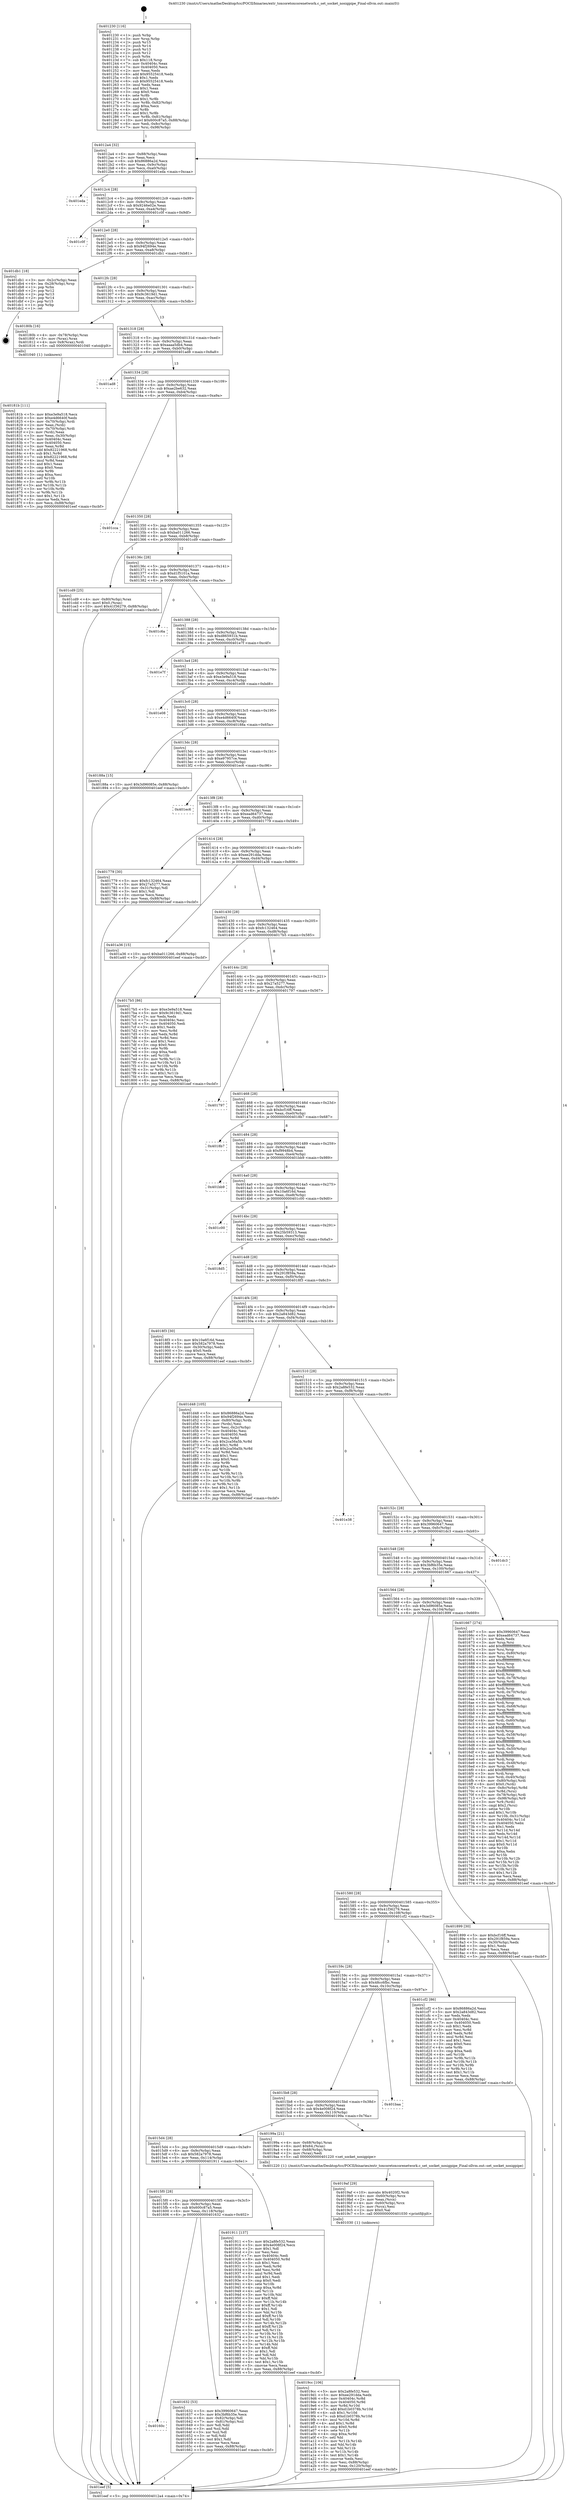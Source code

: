 digraph "0x401230" {
  label = "0x401230 (/mnt/c/Users/mathe/Desktop/tcc/POCII/binaries/extr_toxcoretoxcorenetwork.c_set_socket_nosigpipe_Final-ollvm.out::main(0))"
  labelloc = "t"
  node[shape=record]

  Entry [label="",width=0.3,height=0.3,shape=circle,fillcolor=black,style=filled]
  "0x4012a4" [label="{
     0x4012a4 [32]\l
     | [instrs]\l
     &nbsp;&nbsp;0x4012a4 \<+6\>: mov -0x88(%rbp),%eax\l
     &nbsp;&nbsp;0x4012aa \<+2\>: mov %eax,%ecx\l
     &nbsp;&nbsp;0x4012ac \<+6\>: sub $0x86886a2d,%ecx\l
     &nbsp;&nbsp;0x4012b2 \<+6\>: mov %eax,-0x9c(%rbp)\l
     &nbsp;&nbsp;0x4012b8 \<+6\>: mov %ecx,-0xa0(%rbp)\l
     &nbsp;&nbsp;0x4012be \<+6\>: je 0000000000401eda \<main+0xcaa\>\l
  }"]
  "0x401eda" [label="{
     0x401eda\l
  }", style=dashed]
  "0x4012c4" [label="{
     0x4012c4 [28]\l
     | [instrs]\l
     &nbsp;&nbsp;0x4012c4 \<+5\>: jmp 00000000004012c9 \<main+0x99\>\l
     &nbsp;&nbsp;0x4012c9 \<+6\>: mov -0x9c(%rbp),%eax\l
     &nbsp;&nbsp;0x4012cf \<+5\>: sub $0x9246e02e,%eax\l
     &nbsp;&nbsp;0x4012d4 \<+6\>: mov %eax,-0xa4(%rbp)\l
     &nbsp;&nbsp;0x4012da \<+6\>: je 0000000000401c0f \<main+0x9df\>\l
  }"]
  Exit [label="",width=0.3,height=0.3,shape=circle,fillcolor=black,style=filled,peripheries=2]
  "0x401c0f" [label="{
     0x401c0f\l
  }", style=dashed]
  "0x4012e0" [label="{
     0x4012e0 [28]\l
     | [instrs]\l
     &nbsp;&nbsp;0x4012e0 \<+5\>: jmp 00000000004012e5 \<main+0xb5\>\l
     &nbsp;&nbsp;0x4012e5 \<+6\>: mov -0x9c(%rbp),%eax\l
     &nbsp;&nbsp;0x4012eb \<+5\>: sub $0x94f2694e,%eax\l
     &nbsp;&nbsp;0x4012f0 \<+6\>: mov %eax,-0xa8(%rbp)\l
     &nbsp;&nbsp;0x4012f6 \<+6\>: je 0000000000401db1 \<main+0xb81\>\l
  }"]
  "0x4019cc" [label="{
     0x4019cc [106]\l
     | [instrs]\l
     &nbsp;&nbsp;0x4019cc \<+5\>: mov $0x2a8fe532,%esi\l
     &nbsp;&nbsp;0x4019d1 \<+5\>: mov $0xee291dda,%edx\l
     &nbsp;&nbsp;0x4019d6 \<+8\>: mov 0x40404c,%r8d\l
     &nbsp;&nbsp;0x4019de \<+8\>: mov 0x404050,%r9d\l
     &nbsp;&nbsp;0x4019e6 \<+3\>: mov %r8d,%r10d\l
     &nbsp;&nbsp;0x4019e9 \<+7\>: add $0xd1b0378b,%r10d\l
     &nbsp;&nbsp;0x4019f0 \<+4\>: sub $0x1,%r10d\l
     &nbsp;&nbsp;0x4019f4 \<+7\>: sub $0xd1b0378b,%r10d\l
     &nbsp;&nbsp;0x4019fb \<+4\>: imul %r10d,%r8d\l
     &nbsp;&nbsp;0x4019ff \<+4\>: and $0x1,%r8d\l
     &nbsp;&nbsp;0x401a03 \<+4\>: cmp $0x0,%r8d\l
     &nbsp;&nbsp;0x401a07 \<+4\>: sete %r11b\l
     &nbsp;&nbsp;0x401a0b \<+4\>: cmp $0xa,%r9d\l
     &nbsp;&nbsp;0x401a0f \<+3\>: setl %bl\l
     &nbsp;&nbsp;0x401a12 \<+3\>: mov %r11b,%r14b\l
     &nbsp;&nbsp;0x401a15 \<+3\>: and %bl,%r14b\l
     &nbsp;&nbsp;0x401a18 \<+3\>: xor %bl,%r11b\l
     &nbsp;&nbsp;0x401a1b \<+3\>: or %r11b,%r14b\l
     &nbsp;&nbsp;0x401a1e \<+4\>: test $0x1,%r14b\l
     &nbsp;&nbsp;0x401a22 \<+3\>: cmovne %edx,%esi\l
     &nbsp;&nbsp;0x401a25 \<+6\>: mov %esi,-0x88(%rbp)\l
     &nbsp;&nbsp;0x401a2b \<+6\>: mov %eax,-0x120(%rbp)\l
     &nbsp;&nbsp;0x401a31 \<+5\>: jmp 0000000000401eef \<main+0xcbf\>\l
  }"]
  "0x401db1" [label="{
     0x401db1 [18]\l
     | [instrs]\l
     &nbsp;&nbsp;0x401db1 \<+3\>: mov -0x2c(%rbp),%eax\l
     &nbsp;&nbsp;0x401db4 \<+4\>: lea -0x28(%rbp),%rsp\l
     &nbsp;&nbsp;0x401db8 \<+1\>: pop %rbx\l
     &nbsp;&nbsp;0x401db9 \<+2\>: pop %r12\l
     &nbsp;&nbsp;0x401dbb \<+2\>: pop %r13\l
     &nbsp;&nbsp;0x401dbd \<+2\>: pop %r14\l
     &nbsp;&nbsp;0x401dbf \<+2\>: pop %r15\l
     &nbsp;&nbsp;0x401dc1 \<+1\>: pop %rbp\l
     &nbsp;&nbsp;0x401dc2 \<+1\>: ret\l
  }"]
  "0x4012fc" [label="{
     0x4012fc [28]\l
     | [instrs]\l
     &nbsp;&nbsp;0x4012fc \<+5\>: jmp 0000000000401301 \<main+0xd1\>\l
     &nbsp;&nbsp;0x401301 \<+6\>: mov -0x9c(%rbp),%eax\l
     &nbsp;&nbsp;0x401307 \<+5\>: sub $0x9c3619d1,%eax\l
     &nbsp;&nbsp;0x40130c \<+6\>: mov %eax,-0xac(%rbp)\l
     &nbsp;&nbsp;0x401312 \<+6\>: je 000000000040180b \<main+0x5db\>\l
  }"]
  "0x4019af" [label="{
     0x4019af [29]\l
     | [instrs]\l
     &nbsp;&nbsp;0x4019af \<+10\>: movabs $0x4020f2,%rdi\l
     &nbsp;&nbsp;0x4019b9 \<+4\>: mov -0x60(%rbp),%rcx\l
     &nbsp;&nbsp;0x4019bd \<+2\>: mov %eax,(%rcx)\l
     &nbsp;&nbsp;0x4019bf \<+4\>: mov -0x60(%rbp),%rcx\l
     &nbsp;&nbsp;0x4019c3 \<+2\>: mov (%rcx),%esi\l
     &nbsp;&nbsp;0x4019c5 \<+2\>: mov $0x0,%al\l
     &nbsp;&nbsp;0x4019c7 \<+5\>: call 0000000000401030 \<printf@plt\>\l
     | [calls]\l
     &nbsp;&nbsp;0x401030 \{1\} (unknown)\l
  }"]
  "0x40180b" [label="{
     0x40180b [16]\l
     | [instrs]\l
     &nbsp;&nbsp;0x40180b \<+4\>: mov -0x78(%rbp),%rax\l
     &nbsp;&nbsp;0x40180f \<+3\>: mov (%rax),%rax\l
     &nbsp;&nbsp;0x401812 \<+4\>: mov 0x8(%rax),%rdi\l
     &nbsp;&nbsp;0x401816 \<+5\>: call 0000000000401040 \<atoi@plt\>\l
     | [calls]\l
     &nbsp;&nbsp;0x401040 \{1\} (unknown)\l
  }"]
  "0x401318" [label="{
     0x401318 [28]\l
     | [instrs]\l
     &nbsp;&nbsp;0x401318 \<+5\>: jmp 000000000040131d \<main+0xed\>\l
     &nbsp;&nbsp;0x40131d \<+6\>: mov -0x9c(%rbp),%eax\l
     &nbsp;&nbsp;0x401323 \<+5\>: sub $0xaaaa5db4,%eax\l
     &nbsp;&nbsp;0x401328 \<+6\>: mov %eax,-0xb0(%rbp)\l
     &nbsp;&nbsp;0x40132e \<+6\>: je 0000000000401ad8 \<main+0x8a8\>\l
  }"]
  "0x40181b" [label="{
     0x40181b [111]\l
     | [instrs]\l
     &nbsp;&nbsp;0x40181b \<+5\>: mov $0xe3e9a518,%ecx\l
     &nbsp;&nbsp;0x401820 \<+5\>: mov $0xe4d6640f,%edx\l
     &nbsp;&nbsp;0x401825 \<+4\>: mov -0x70(%rbp),%rdi\l
     &nbsp;&nbsp;0x401829 \<+2\>: mov %eax,(%rdi)\l
     &nbsp;&nbsp;0x40182b \<+4\>: mov -0x70(%rbp),%rdi\l
     &nbsp;&nbsp;0x40182f \<+2\>: mov (%rdi),%eax\l
     &nbsp;&nbsp;0x401831 \<+3\>: mov %eax,-0x30(%rbp)\l
     &nbsp;&nbsp;0x401834 \<+7\>: mov 0x40404c,%eax\l
     &nbsp;&nbsp;0x40183b \<+7\>: mov 0x404050,%esi\l
     &nbsp;&nbsp;0x401842 \<+3\>: mov %eax,%r8d\l
     &nbsp;&nbsp;0x401845 \<+7\>: add $0x82221968,%r8d\l
     &nbsp;&nbsp;0x40184c \<+4\>: sub $0x1,%r8d\l
     &nbsp;&nbsp;0x401850 \<+7\>: sub $0x82221968,%r8d\l
     &nbsp;&nbsp;0x401857 \<+4\>: imul %r8d,%eax\l
     &nbsp;&nbsp;0x40185b \<+3\>: and $0x1,%eax\l
     &nbsp;&nbsp;0x40185e \<+3\>: cmp $0x0,%eax\l
     &nbsp;&nbsp;0x401861 \<+4\>: sete %r9b\l
     &nbsp;&nbsp;0x401865 \<+3\>: cmp $0xa,%esi\l
     &nbsp;&nbsp;0x401868 \<+4\>: setl %r10b\l
     &nbsp;&nbsp;0x40186c \<+3\>: mov %r9b,%r11b\l
     &nbsp;&nbsp;0x40186f \<+3\>: and %r10b,%r11b\l
     &nbsp;&nbsp;0x401872 \<+3\>: xor %r10b,%r9b\l
     &nbsp;&nbsp;0x401875 \<+3\>: or %r9b,%r11b\l
     &nbsp;&nbsp;0x401878 \<+4\>: test $0x1,%r11b\l
     &nbsp;&nbsp;0x40187c \<+3\>: cmovne %edx,%ecx\l
     &nbsp;&nbsp;0x40187f \<+6\>: mov %ecx,-0x88(%rbp)\l
     &nbsp;&nbsp;0x401885 \<+5\>: jmp 0000000000401eef \<main+0xcbf\>\l
  }"]
  "0x401ad8" [label="{
     0x401ad8\l
  }", style=dashed]
  "0x401334" [label="{
     0x401334 [28]\l
     | [instrs]\l
     &nbsp;&nbsp;0x401334 \<+5\>: jmp 0000000000401339 \<main+0x109\>\l
     &nbsp;&nbsp;0x401339 \<+6\>: mov -0x9c(%rbp),%eax\l
     &nbsp;&nbsp;0x40133f \<+5\>: sub $0xae2be632,%eax\l
     &nbsp;&nbsp;0x401344 \<+6\>: mov %eax,-0xb4(%rbp)\l
     &nbsp;&nbsp;0x40134a \<+6\>: je 0000000000401cca \<main+0xa9a\>\l
  }"]
  "0x401230" [label="{
     0x401230 [116]\l
     | [instrs]\l
     &nbsp;&nbsp;0x401230 \<+1\>: push %rbp\l
     &nbsp;&nbsp;0x401231 \<+3\>: mov %rsp,%rbp\l
     &nbsp;&nbsp;0x401234 \<+2\>: push %r15\l
     &nbsp;&nbsp;0x401236 \<+2\>: push %r14\l
     &nbsp;&nbsp;0x401238 \<+2\>: push %r13\l
     &nbsp;&nbsp;0x40123a \<+2\>: push %r12\l
     &nbsp;&nbsp;0x40123c \<+1\>: push %rbx\l
     &nbsp;&nbsp;0x40123d \<+7\>: sub $0x118,%rsp\l
     &nbsp;&nbsp;0x401244 \<+7\>: mov 0x40404c,%eax\l
     &nbsp;&nbsp;0x40124b \<+7\>: mov 0x404050,%ecx\l
     &nbsp;&nbsp;0x401252 \<+2\>: mov %eax,%edx\l
     &nbsp;&nbsp;0x401254 \<+6\>: add $0x95525418,%edx\l
     &nbsp;&nbsp;0x40125a \<+3\>: sub $0x1,%edx\l
     &nbsp;&nbsp;0x40125d \<+6\>: sub $0x95525418,%edx\l
     &nbsp;&nbsp;0x401263 \<+3\>: imul %edx,%eax\l
     &nbsp;&nbsp;0x401266 \<+3\>: and $0x1,%eax\l
     &nbsp;&nbsp;0x401269 \<+3\>: cmp $0x0,%eax\l
     &nbsp;&nbsp;0x40126c \<+4\>: sete %r8b\l
     &nbsp;&nbsp;0x401270 \<+4\>: and $0x1,%r8b\l
     &nbsp;&nbsp;0x401274 \<+7\>: mov %r8b,-0x82(%rbp)\l
     &nbsp;&nbsp;0x40127b \<+3\>: cmp $0xa,%ecx\l
     &nbsp;&nbsp;0x40127e \<+4\>: setl %r8b\l
     &nbsp;&nbsp;0x401282 \<+4\>: and $0x1,%r8b\l
     &nbsp;&nbsp;0x401286 \<+7\>: mov %r8b,-0x81(%rbp)\l
     &nbsp;&nbsp;0x40128d \<+10\>: movl $0x600c87a5,-0x88(%rbp)\l
     &nbsp;&nbsp;0x401297 \<+6\>: mov %edi,-0x8c(%rbp)\l
     &nbsp;&nbsp;0x40129d \<+7\>: mov %rsi,-0x98(%rbp)\l
  }"]
  "0x401cca" [label="{
     0x401cca\l
  }", style=dashed]
  "0x401350" [label="{
     0x401350 [28]\l
     | [instrs]\l
     &nbsp;&nbsp;0x401350 \<+5\>: jmp 0000000000401355 \<main+0x125\>\l
     &nbsp;&nbsp;0x401355 \<+6\>: mov -0x9c(%rbp),%eax\l
     &nbsp;&nbsp;0x40135b \<+5\>: sub $0xba011266,%eax\l
     &nbsp;&nbsp;0x401360 \<+6\>: mov %eax,-0xb8(%rbp)\l
     &nbsp;&nbsp;0x401366 \<+6\>: je 0000000000401cd9 \<main+0xaa9\>\l
  }"]
  "0x401eef" [label="{
     0x401eef [5]\l
     | [instrs]\l
     &nbsp;&nbsp;0x401eef \<+5\>: jmp 00000000004012a4 \<main+0x74\>\l
  }"]
  "0x401cd9" [label="{
     0x401cd9 [25]\l
     | [instrs]\l
     &nbsp;&nbsp;0x401cd9 \<+4\>: mov -0x80(%rbp),%rax\l
     &nbsp;&nbsp;0x401cdd \<+6\>: movl $0x0,(%rax)\l
     &nbsp;&nbsp;0x401ce3 \<+10\>: movl $0x41f36279,-0x88(%rbp)\l
     &nbsp;&nbsp;0x401ced \<+5\>: jmp 0000000000401eef \<main+0xcbf\>\l
  }"]
  "0x40136c" [label="{
     0x40136c [28]\l
     | [instrs]\l
     &nbsp;&nbsp;0x40136c \<+5\>: jmp 0000000000401371 \<main+0x141\>\l
     &nbsp;&nbsp;0x401371 \<+6\>: mov -0x9c(%rbp),%eax\l
     &nbsp;&nbsp;0x401377 \<+5\>: sub $0xd1f5101a,%eax\l
     &nbsp;&nbsp;0x40137c \<+6\>: mov %eax,-0xbc(%rbp)\l
     &nbsp;&nbsp;0x401382 \<+6\>: je 0000000000401c6a \<main+0xa3a\>\l
  }"]
  "0x40160c" [label="{
     0x40160c\l
  }", style=dashed]
  "0x401c6a" [label="{
     0x401c6a\l
  }", style=dashed]
  "0x401388" [label="{
     0x401388 [28]\l
     | [instrs]\l
     &nbsp;&nbsp;0x401388 \<+5\>: jmp 000000000040138d \<main+0x15d\>\l
     &nbsp;&nbsp;0x40138d \<+6\>: mov -0x9c(%rbp),%eax\l
     &nbsp;&nbsp;0x401393 \<+5\>: sub $0xd865931b,%eax\l
     &nbsp;&nbsp;0x401398 \<+6\>: mov %eax,-0xc0(%rbp)\l
     &nbsp;&nbsp;0x40139e \<+6\>: je 0000000000401e7f \<main+0xc4f\>\l
  }"]
  "0x401632" [label="{
     0x401632 [53]\l
     | [instrs]\l
     &nbsp;&nbsp;0x401632 \<+5\>: mov $0x39960647,%eax\l
     &nbsp;&nbsp;0x401637 \<+5\>: mov $0x3bf6b35e,%ecx\l
     &nbsp;&nbsp;0x40163c \<+6\>: mov -0x82(%rbp),%dl\l
     &nbsp;&nbsp;0x401642 \<+7\>: mov -0x81(%rbp),%sil\l
     &nbsp;&nbsp;0x401649 \<+3\>: mov %dl,%dil\l
     &nbsp;&nbsp;0x40164c \<+3\>: and %sil,%dil\l
     &nbsp;&nbsp;0x40164f \<+3\>: xor %sil,%dl\l
     &nbsp;&nbsp;0x401652 \<+3\>: or %dl,%dil\l
     &nbsp;&nbsp;0x401655 \<+4\>: test $0x1,%dil\l
     &nbsp;&nbsp;0x401659 \<+3\>: cmovne %ecx,%eax\l
     &nbsp;&nbsp;0x40165c \<+6\>: mov %eax,-0x88(%rbp)\l
     &nbsp;&nbsp;0x401662 \<+5\>: jmp 0000000000401eef \<main+0xcbf\>\l
  }"]
  "0x401e7f" [label="{
     0x401e7f\l
  }", style=dashed]
  "0x4013a4" [label="{
     0x4013a4 [28]\l
     | [instrs]\l
     &nbsp;&nbsp;0x4013a4 \<+5\>: jmp 00000000004013a9 \<main+0x179\>\l
     &nbsp;&nbsp;0x4013a9 \<+6\>: mov -0x9c(%rbp),%eax\l
     &nbsp;&nbsp;0x4013af \<+5\>: sub $0xe3e9a518,%eax\l
     &nbsp;&nbsp;0x4013b4 \<+6\>: mov %eax,-0xc4(%rbp)\l
     &nbsp;&nbsp;0x4013ba \<+6\>: je 0000000000401e08 \<main+0xbd8\>\l
  }"]
  "0x4015f0" [label="{
     0x4015f0 [28]\l
     | [instrs]\l
     &nbsp;&nbsp;0x4015f0 \<+5\>: jmp 00000000004015f5 \<main+0x3c5\>\l
     &nbsp;&nbsp;0x4015f5 \<+6\>: mov -0x9c(%rbp),%eax\l
     &nbsp;&nbsp;0x4015fb \<+5\>: sub $0x600c87a5,%eax\l
     &nbsp;&nbsp;0x401600 \<+6\>: mov %eax,-0x118(%rbp)\l
     &nbsp;&nbsp;0x401606 \<+6\>: je 0000000000401632 \<main+0x402\>\l
  }"]
  "0x401e08" [label="{
     0x401e08\l
  }", style=dashed]
  "0x4013c0" [label="{
     0x4013c0 [28]\l
     | [instrs]\l
     &nbsp;&nbsp;0x4013c0 \<+5\>: jmp 00000000004013c5 \<main+0x195\>\l
     &nbsp;&nbsp;0x4013c5 \<+6\>: mov -0x9c(%rbp),%eax\l
     &nbsp;&nbsp;0x4013cb \<+5\>: sub $0xe4d6640f,%eax\l
     &nbsp;&nbsp;0x4013d0 \<+6\>: mov %eax,-0xc8(%rbp)\l
     &nbsp;&nbsp;0x4013d6 \<+6\>: je 000000000040188a \<main+0x65a\>\l
  }"]
  "0x401911" [label="{
     0x401911 [137]\l
     | [instrs]\l
     &nbsp;&nbsp;0x401911 \<+5\>: mov $0x2a8fe532,%eax\l
     &nbsp;&nbsp;0x401916 \<+5\>: mov $0x4e008f24,%ecx\l
     &nbsp;&nbsp;0x40191b \<+2\>: mov $0x1,%dl\l
     &nbsp;&nbsp;0x40191d \<+2\>: xor %esi,%esi\l
     &nbsp;&nbsp;0x40191f \<+7\>: mov 0x40404c,%edi\l
     &nbsp;&nbsp;0x401926 \<+8\>: mov 0x404050,%r8d\l
     &nbsp;&nbsp;0x40192e \<+3\>: sub $0x1,%esi\l
     &nbsp;&nbsp;0x401931 \<+3\>: mov %edi,%r9d\l
     &nbsp;&nbsp;0x401934 \<+3\>: add %esi,%r9d\l
     &nbsp;&nbsp;0x401937 \<+4\>: imul %r9d,%edi\l
     &nbsp;&nbsp;0x40193b \<+3\>: and $0x1,%edi\l
     &nbsp;&nbsp;0x40193e \<+3\>: cmp $0x0,%edi\l
     &nbsp;&nbsp;0x401941 \<+4\>: sete %r10b\l
     &nbsp;&nbsp;0x401945 \<+4\>: cmp $0xa,%r8d\l
     &nbsp;&nbsp;0x401949 \<+4\>: setl %r11b\l
     &nbsp;&nbsp;0x40194d \<+3\>: mov %r10b,%bl\l
     &nbsp;&nbsp;0x401950 \<+3\>: xor $0xff,%bl\l
     &nbsp;&nbsp;0x401953 \<+3\>: mov %r11b,%r14b\l
     &nbsp;&nbsp;0x401956 \<+4\>: xor $0xff,%r14b\l
     &nbsp;&nbsp;0x40195a \<+3\>: xor $0x1,%dl\l
     &nbsp;&nbsp;0x40195d \<+3\>: mov %bl,%r15b\l
     &nbsp;&nbsp;0x401960 \<+4\>: and $0xff,%r15b\l
     &nbsp;&nbsp;0x401964 \<+3\>: and %dl,%r10b\l
     &nbsp;&nbsp;0x401967 \<+3\>: mov %r14b,%r12b\l
     &nbsp;&nbsp;0x40196a \<+4\>: and $0xff,%r12b\l
     &nbsp;&nbsp;0x40196e \<+3\>: and %dl,%r11b\l
     &nbsp;&nbsp;0x401971 \<+3\>: or %r10b,%r15b\l
     &nbsp;&nbsp;0x401974 \<+3\>: or %r11b,%r12b\l
     &nbsp;&nbsp;0x401977 \<+3\>: xor %r12b,%r15b\l
     &nbsp;&nbsp;0x40197a \<+3\>: or %r14b,%bl\l
     &nbsp;&nbsp;0x40197d \<+3\>: xor $0xff,%bl\l
     &nbsp;&nbsp;0x401980 \<+3\>: or $0x1,%dl\l
     &nbsp;&nbsp;0x401983 \<+2\>: and %dl,%bl\l
     &nbsp;&nbsp;0x401985 \<+3\>: or %bl,%r15b\l
     &nbsp;&nbsp;0x401988 \<+4\>: test $0x1,%r15b\l
     &nbsp;&nbsp;0x40198c \<+3\>: cmovne %ecx,%eax\l
     &nbsp;&nbsp;0x40198f \<+6\>: mov %eax,-0x88(%rbp)\l
     &nbsp;&nbsp;0x401995 \<+5\>: jmp 0000000000401eef \<main+0xcbf\>\l
  }"]
  "0x40188a" [label="{
     0x40188a [15]\l
     | [instrs]\l
     &nbsp;&nbsp;0x40188a \<+10\>: movl $0x3d96085e,-0x88(%rbp)\l
     &nbsp;&nbsp;0x401894 \<+5\>: jmp 0000000000401eef \<main+0xcbf\>\l
  }"]
  "0x4013dc" [label="{
     0x4013dc [28]\l
     | [instrs]\l
     &nbsp;&nbsp;0x4013dc \<+5\>: jmp 00000000004013e1 \<main+0x1b1\>\l
     &nbsp;&nbsp;0x4013e1 \<+6\>: mov -0x9c(%rbp),%eax\l
     &nbsp;&nbsp;0x4013e7 \<+5\>: sub $0xe97957ce,%eax\l
     &nbsp;&nbsp;0x4013ec \<+6\>: mov %eax,-0xcc(%rbp)\l
     &nbsp;&nbsp;0x4013f2 \<+6\>: je 0000000000401ec6 \<main+0xc96\>\l
  }"]
  "0x4015d4" [label="{
     0x4015d4 [28]\l
     | [instrs]\l
     &nbsp;&nbsp;0x4015d4 \<+5\>: jmp 00000000004015d9 \<main+0x3a9\>\l
     &nbsp;&nbsp;0x4015d9 \<+6\>: mov -0x9c(%rbp),%eax\l
     &nbsp;&nbsp;0x4015df \<+5\>: sub $0x582a7978,%eax\l
     &nbsp;&nbsp;0x4015e4 \<+6\>: mov %eax,-0x114(%rbp)\l
     &nbsp;&nbsp;0x4015ea \<+6\>: je 0000000000401911 \<main+0x6e1\>\l
  }"]
  "0x401ec6" [label="{
     0x401ec6\l
  }", style=dashed]
  "0x4013f8" [label="{
     0x4013f8 [28]\l
     | [instrs]\l
     &nbsp;&nbsp;0x4013f8 \<+5\>: jmp 00000000004013fd \<main+0x1cd\>\l
     &nbsp;&nbsp;0x4013fd \<+6\>: mov -0x9c(%rbp),%eax\l
     &nbsp;&nbsp;0x401403 \<+5\>: sub $0xead64737,%eax\l
     &nbsp;&nbsp;0x401408 \<+6\>: mov %eax,-0xd0(%rbp)\l
     &nbsp;&nbsp;0x40140e \<+6\>: je 0000000000401779 \<main+0x549\>\l
  }"]
  "0x40199a" [label="{
     0x40199a [21]\l
     | [instrs]\l
     &nbsp;&nbsp;0x40199a \<+4\>: mov -0x68(%rbp),%rax\l
     &nbsp;&nbsp;0x40199e \<+6\>: movl $0x64,(%rax)\l
     &nbsp;&nbsp;0x4019a4 \<+4\>: mov -0x68(%rbp),%rax\l
     &nbsp;&nbsp;0x4019a8 \<+2\>: mov (%rax),%edi\l
     &nbsp;&nbsp;0x4019aa \<+5\>: call 0000000000401220 \<set_socket_nosigpipe\>\l
     | [calls]\l
     &nbsp;&nbsp;0x401220 \{1\} (/mnt/c/Users/mathe/Desktop/tcc/POCII/binaries/extr_toxcoretoxcorenetwork.c_set_socket_nosigpipe_Final-ollvm.out::set_socket_nosigpipe)\l
  }"]
  "0x401779" [label="{
     0x401779 [30]\l
     | [instrs]\l
     &nbsp;&nbsp;0x401779 \<+5\>: mov $0xfc132464,%eax\l
     &nbsp;&nbsp;0x40177e \<+5\>: mov $0x27a5277,%ecx\l
     &nbsp;&nbsp;0x401783 \<+3\>: mov -0x31(%rbp),%dl\l
     &nbsp;&nbsp;0x401786 \<+3\>: test $0x1,%dl\l
     &nbsp;&nbsp;0x401789 \<+3\>: cmovne %ecx,%eax\l
     &nbsp;&nbsp;0x40178c \<+6\>: mov %eax,-0x88(%rbp)\l
     &nbsp;&nbsp;0x401792 \<+5\>: jmp 0000000000401eef \<main+0xcbf\>\l
  }"]
  "0x401414" [label="{
     0x401414 [28]\l
     | [instrs]\l
     &nbsp;&nbsp;0x401414 \<+5\>: jmp 0000000000401419 \<main+0x1e9\>\l
     &nbsp;&nbsp;0x401419 \<+6\>: mov -0x9c(%rbp),%eax\l
     &nbsp;&nbsp;0x40141f \<+5\>: sub $0xee291dda,%eax\l
     &nbsp;&nbsp;0x401424 \<+6\>: mov %eax,-0xd4(%rbp)\l
     &nbsp;&nbsp;0x40142a \<+6\>: je 0000000000401a36 \<main+0x806\>\l
  }"]
  "0x4015b8" [label="{
     0x4015b8 [28]\l
     | [instrs]\l
     &nbsp;&nbsp;0x4015b8 \<+5\>: jmp 00000000004015bd \<main+0x38d\>\l
     &nbsp;&nbsp;0x4015bd \<+6\>: mov -0x9c(%rbp),%eax\l
     &nbsp;&nbsp;0x4015c3 \<+5\>: sub $0x4e008f24,%eax\l
     &nbsp;&nbsp;0x4015c8 \<+6\>: mov %eax,-0x110(%rbp)\l
     &nbsp;&nbsp;0x4015ce \<+6\>: je 000000000040199a \<main+0x76a\>\l
  }"]
  "0x401a36" [label="{
     0x401a36 [15]\l
     | [instrs]\l
     &nbsp;&nbsp;0x401a36 \<+10\>: movl $0xba011266,-0x88(%rbp)\l
     &nbsp;&nbsp;0x401a40 \<+5\>: jmp 0000000000401eef \<main+0xcbf\>\l
  }"]
  "0x401430" [label="{
     0x401430 [28]\l
     | [instrs]\l
     &nbsp;&nbsp;0x401430 \<+5\>: jmp 0000000000401435 \<main+0x205\>\l
     &nbsp;&nbsp;0x401435 \<+6\>: mov -0x9c(%rbp),%eax\l
     &nbsp;&nbsp;0x40143b \<+5\>: sub $0xfc132464,%eax\l
     &nbsp;&nbsp;0x401440 \<+6\>: mov %eax,-0xd8(%rbp)\l
     &nbsp;&nbsp;0x401446 \<+6\>: je 00000000004017b5 \<main+0x585\>\l
  }"]
  "0x401baa" [label="{
     0x401baa\l
  }", style=dashed]
  "0x4017b5" [label="{
     0x4017b5 [86]\l
     | [instrs]\l
     &nbsp;&nbsp;0x4017b5 \<+5\>: mov $0xe3e9a518,%eax\l
     &nbsp;&nbsp;0x4017ba \<+5\>: mov $0x9c3619d1,%ecx\l
     &nbsp;&nbsp;0x4017bf \<+2\>: xor %edx,%edx\l
     &nbsp;&nbsp;0x4017c1 \<+7\>: mov 0x40404c,%esi\l
     &nbsp;&nbsp;0x4017c8 \<+7\>: mov 0x404050,%edi\l
     &nbsp;&nbsp;0x4017cf \<+3\>: sub $0x1,%edx\l
     &nbsp;&nbsp;0x4017d2 \<+3\>: mov %esi,%r8d\l
     &nbsp;&nbsp;0x4017d5 \<+3\>: add %edx,%r8d\l
     &nbsp;&nbsp;0x4017d8 \<+4\>: imul %r8d,%esi\l
     &nbsp;&nbsp;0x4017dc \<+3\>: and $0x1,%esi\l
     &nbsp;&nbsp;0x4017df \<+3\>: cmp $0x0,%esi\l
     &nbsp;&nbsp;0x4017e2 \<+4\>: sete %r9b\l
     &nbsp;&nbsp;0x4017e6 \<+3\>: cmp $0xa,%edi\l
     &nbsp;&nbsp;0x4017e9 \<+4\>: setl %r10b\l
     &nbsp;&nbsp;0x4017ed \<+3\>: mov %r9b,%r11b\l
     &nbsp;&nbsp;0x4017f0 \<+3\>: and %r10b,%r11b\l
     &nbsp;&nbsp;0x4017f3 \<+3\>: xor %r10b,%r9b\l
     &nbsp;&nbsp;0x4017f6 \<+3\>: or %r9b,%r11b\l
     &nbsp;&nbsp;0x4017f9 \<+4\>: test $0x1,%r11b\l
     &nbsp;&nbsp;0x4017fd \<+3\>: cmovne %ecx,%eax\l
     &nbsp;&nbsp;0x401800 \<+6\>: mov %eax,-0x88(%rbp)\l
     &nbsp;&nbsp;0x401806 \<+5\>: jmp 0000000000401eef \<main+0xcbf\>\l
  }"]
  "0x40144c" [label="{
     0x40144c [28]\l
     | [instrs]\l
     &nbsp;&nbsp;0x40144c \<+5\>: jmp 0000000000401451 \<main+0x221\>\l
     &nbsp;&nbsp;0x401451 \<+6\>: mov -0x9c(%rbp),%eax\l
     &nbsp;&nbsp;0x401457 \<+5\>: sub $0x27a5277,%eax\l
     &nbsp;&nbsp;0x40145c \<+6\>: mov %eax,-0xdc(%rbp)\l
     &nbsp;&nbsp;0x401462 \<+6\>: je 0000000000401797 \<main+0x567\>\l
  }"]
  "0x40159c" [label="{
     0x40159c [28]\l
     | [instrs]\l
     &nbsp;&nbsp;0x40159c \<+5\>: jmp 00000000004015a1 \<main+0x371\>\l
     &nbsp;&nbsp;0x4015a1 \<+6\>: mov -0x9c(%rbp),%eax\l
     &nbsp;&nbsp;0x4015a7 \<+5\>: sub $0x48cc6fbc,%eax\l
     &nbsp;&nbsp;0x4015ac \<+6\>: mov %eax,-0x10c(%rbp)\l
     &nbsp;&nbsp;0x4015b2 \<+6\>: je 0000000000401baa \<main+0x97a\>\l
  }"]
  "0x401797" [label="{
     0x401797\l
  }", style=dashed]
  "0x401468" [label="{
     0x401468 [28]\l
     | [instrs]\l
     &nbsp;&nbsp;0x401468 \<+5\>: jmp 000000000040146d \<main+0x23d\>\l
     &nbsp;&nbsp;0x40146d \<+6\>: mov -0x9c(%rbp),%eax\l
     &nbsp;&nbsp;0x401473 \<+5\>: sub $0xbcf16ff,%eax\l
     &nbsp;&nbsp;0x401478 \<+6\>: mov %eax,-0xe0(%rbp)\l
     &nbsp;&nbsp;0x40147e \<+6\>: je 00000000004018b7 \<main+0x687\>\l
  }"]
  "0x401cf2" [label="{
     0x401cf2 [86]\l
     | [instrs]\l
     &nbsp;&nbsp;0x401cf2 \<+5\>: mov $0x86886a2d,%eax\l
     &nbsp;&nbsp;0x401cf7 \<+5\>: mov $0x2a843d82,%ecx\l
     &nbsp;&nbsp;0x401cfc \<+2\>: xor %edx,%edx\l
     &nbsp;&nbsp;0x401cfe \<+7\>: mov 0x40404c,%esi\l
     &nbsp;&nbsp;0x401d05 \<+7\>: mov 0x404050,%edi\l
     &nbsp;&nbsp;0x401d0c \<+3\>: sub $0x1,%edx\l
     &nbsp;&nbsp;0x401d0f \<+3\>: mov %esi,%r8d\l
     &nbsp;&nbsp;0x401d12 \<+3\>: add %edx,%r8d\l
     &nbsp;&nbsp;0x401d15 \<+4\>: imul %r8d,%esi\l
     &nbsp;&nbsp;0x401d19 \<+3\>: and $0x1,%esi\l
     &nbsp;&nbsp;0x401d1c \<+3\>: cmp $0x0,%esi\l
     &nbsp;&nbsp;0x401d1f \<+4\>: sete %r9b\l
     &nbsp;&nbsp;0x401d23 \<+3\>: cmp $0xa,%edi\l
     &nbsp;&nbsp;0x401d26 \<+4\>: setl %r10b\l
     &nbsp;&nbsp;0x401d2a \<+3\>: mov %r9b,%r11b\l
     &nbsp;&nbsp;0x401d2d \<+3\>: and %r10b,%r11b\l
     &nbsp;&nbsp;0x401d30 \<+3\>: xor %r10b,%r9b\l
     &nbsp;&nbsp;0x401d33 \<+3\>: or %r9b,%r11b\l
     &nbsp;&nbsp;0x401d36 \<+4\>: test $0x1,%r11b\l
     &nbsp;&nbsp;0x401d3a \<+3\>: cmovne %ecx,%eax\l
     &nbsp;&nbsp;0x401d3d \<+6\>: mov %eax,-0x88(%rbp)\l
     &nbsp;&nbsp;0x401d43 \<+5\>: jmp 0000000000401eef \<main+0xcbf\>\l
  }"]
  "0x4018b7" [label="{
     0x4018b7\l
  }", style=dashed]
  "0x401484" [label="{
     0x401484 [28]\l
     | [instrs]\l
     &nbsp;&nbsp;0x401484 \<+5\>: jmp 0000000000401489 \<main+0x259\>\l
     &nbsp;&nbsp;0x401489 \<+6\>: mov -0x9c(%rbp),%eax\l
     &nbsp;&nbsp;0x40148f \<+5\>: sub $0xf9948b4,%eax\l
     &nbsp;&nbsp;0x401494 \<+6\>: mov %eax,-0xe4(%rbp)\l
     &nbsp;&nbsp;0x40149a \<+6\>: je 0000000000401bb9 \<main+0x989\>\l
  }"]
  "0x401580" [label="{
     0x401580 [28]\l
     | [instrs]\l
     &nbsp;&nbsp;0x401580 \<+5\>: jmp 0000000000401585 \<main+0x355\>\l
     &nbsp;&nbsp;0x401585 \<+6\>: mov -0x9c(%rbp),%eax\l
     &nbsp;&nbsp;0x40158b \<+5\>: sub $0x41f36279,%eax\l
     &nbsp;&nbsp;0x401590 \<+6\>: mov %eax,-0x108(%rbp)\l
     &nbsp;&nbsp;0x401596 \<+6\>: je 0000000000401cf2 \<main+0xac2\>\l
  }"]
  "0x401bb9" [label="{
     0x401bb9\l
  }", style=dashed]
  "0x4014a0" [label="{
     0x4014a0 [28]\l
     | [instrs]\l
     &nbsp;&nbsp;0x4014a0 \<+5\>: jmp 00000000004014a5 \<main+0x275\>\l
     &nbsp;&nbsp;0x4014a5 \<+6\>: mov -0x9c(%rbp),%eax\l
     &nbsp;&nbsp;0x4014ab \<+5\>: sub $0x10a6f16d,%eax\l
     &nbsp;&nbsp;0x4014b0 \<+6\>: mov %eax,-0xe8(%rbp)\l
     &nbsp;&nbsp;0x4014b6 \<+6\>: je 0000000000401c00 \<main+0x9d0\>\l
  }"]
  "0x401899" [label="{
     0x401899 [30]\l
     | [instrs]\l
     &nbsp;&nbsp;0x401899 \<+5\>: mov $0xbcf16ff,%eax\l
     &nbsp;&nbsp;0x40189e \<+5\>: mov $0x291f859a,%ecx\l
     &nbsp;&nbsp;0x4018a3 \<+3\>: mov -0x30(%rbp),%edx\l
     &nbsp;&nbsp;0x4018a6 \<+3\>: cmp $0x1,%edx\l
     &nbsp;&nbsp;0x4018a9 \<+3\>: cmovl %ecx,%eax\l
     &nbsp;&nbsp;0x4018ac \<+6\>: mov %eax,-0x88(%rbp)\l
     &nbsp;&nbsp;0x4018b2 \<+5\>: jmp 0000000000401eef \<main+0xcbf\>\l
  }"]
  "0x401c00" [label="{
     0x401c00\l
  }", style=dashed]
  "0x4014bc" [label="{
     0x4014bc [28]\l
     | [instrs]\l
     &nbsp;&nbsp;0x4014bc \<+5\>: jmp 00000000004014c1 \<main+0x291\>\l
     &nbsp;&nbsp;0x4014c1 \<+6\>: mov -0x9c(%rbp),%eax\l
     &nbsp;&nbsp;0x4014c7 \<+5\>: sub $0x25b59313,%eax\l
     &nbsp;&nbsp;0x4014cc \<+6\>: mov %eax,-0xec(%rbp)\l
     &nbsp;&nbsp;0x4014d2 \<+6\>: je 00000000004018d5 \<main+0x6a5\>\l
  }"]
  "0x401564" [label="{
     0x401564 [28]\l
     | [instrs]\l
     &nbsp;&nbsp;0x401564 \<+5\>: jmp 0000000000401569 \<main+0x339\>\l
     &nbsp;&nbsp;0x401569 \<+6\>: mov -0x9c(%rbp),%eax\l
     &nbsp;&nbsp;0x40156f \<+5\>: sub $0x3d96085e,%eax\l
     &nbsp;&nbsp;0x401574 \<+6\>: mov %eax,-0x104(%rbp)\l
     &nbsp;&nbsp;0x40157a \<+6\>: je 0000000000401899 \<main+0x669\>\l
  }"]
  "0x4018d5" [label="{
     0x4018d5\l
  }", style=dashed]
  "0x4014d8" [label="{
     0x4014d8 [28]\l
     | [instrs]\l
     &nbsp;&nbsp;0x4014d8 \<+5\>: jmp 00000000004014dd \<main+0x2ad\>\l
     &nbsp;&nbsp;0x4014dd \<+6\>: mov -0x9c(%rbp),%eax\l
     &nbsp;&nbsp;0x4014e3 \<+5\>: sub $0x291f859a,%eax\l
     &nbsp;&nbsp;0x4014e8 \<+6\>: mov %eax,-0xf0(%rbp)\l
     &nbsp;&nbsp;0x4014ee \<+6\>: je 00000000004018f3 \<main+0x6c3\>\l
  }"]
  "0x401667" [label="{
     0x401667 [274]\l
     | [instrs]\l
     &nbsp;&nbsp;0x401667 \<+5\>: mov $0x39960647,%eax\l
     &nbsp;&nbsp;0x40166c \<+5\>: mov $0xead64737,%ecx\l
     &nbsp;&nbsp;0x401671 \<+2\>: xor %edx,%edx\l
     &nbsp;&nbsp;0x401673 \<+3\>: mov %rsp,%rsi\l
     &nbsp;&nbsp;0x401676 \<+4\>: add $0xfffffffffffffff0,%rsi\l
     &nbsp;&nbsp;0x40167a \<+3\>: mov %rsi,%rsp\l
     &nbsp;&nbsp;0x40167d \<+4\>: mov %rsi,-0x80(%rbp)\l
     &nbsp;&nbsp;0x401681 \<+3\>: mov %rsp,%rsi\l
     &nbsp;&nbsp;0x401684 \<+4\>: add $0xfffffffffffffff0,%rsi\l
     &nbsp;&nbsp;0x401688 \<+3\>: mov %rsi,%rsp\l
     &nbsp;&nbsp;0x40168b \<+3\>: mov %rsp,%rdi\l
     &nbsp;&nbsp;0x40168e \<+4\>: add $0xfffffffffffffff0,%rdi\l
     &nbsp;&nbsp;0x401692 \<+3\>: mov %rdi,%rsp\l
     &nbsp;&nbsp;0x401695 \<+4\>: mov %rdi,-0x78(%rbp)\l
     &nbsp;&nbsp;0x401699 \<+3\>: mov %rsp,%rdi\l
     &nbsp;&nbsp;0x40169c \<+4\>: add $0xfffffffffffffff0,%rdi\l
     &nbsp;&nbsp;0x4016a0 \<+3\>: mov %rdi,%rsp\l
     &nbsp;&nbsp;0x4016a3 \<+4\>: mov %rdi,-0x70(%rbp)\l
     &nbsp;&nbsp;0x4016a7 \<+3\>: mov %rsp,%rdi\l
     &nbsp;&nbsp;0x4016aa \<+4\>: add $0xfffffffffffffff0,%rdi\l
     &nbsp;&nbsp;0x4016ae \<+3\>: mov %rdi,%rsp\l
     &nbsp;&nbsp;0x4016b1 \<+4\>: mov %rdi,-0x68(%rbp)\l
     &nbsp;&nbsp;0x4016b5 \<+3\>: mov %rsp,%rdi\l
     &nbsp;&nbsp;0x4016b8 \<+4\>: add $0xfffffffffffffff0,%rdi\l
     &nbsp;&nbsp;0x4016bc \<+3\>: mov %rdi,%rsp\l
     &nbsp;&nbsp;0x4016bf \<+4\>: mov %rdi,-0x60(%rbp)\l
     &nbsp;&nbsp;0x4016c3 \<+3\>: mov %rsp,%rdi\l
     &nbsp;&nbsp;0x4016c6 \<+4\>: add $0xfffffffffffffff0,%rdi\l
     &nbsp;&nbsp;0x4016ca \<+3\>: mov %rdi,%rsp\l
     &nbsp;&nbsp;0x4016cd \<+4\>: mov %rdi,-0x58(%rbp)\l
     &nbsp;&nbsp;0x4016d1 \<+3\>: mov %rsp,%rdi\l
     &nbsp;&nbsp;0x4016d4 \<+4\>: add $0xfffffffffffffff0,%rdi\l
     &nbsp;&nbsp;0x4016d8 \<+3\>: mov %rdi,%rsp\l
     &nbsp;&nbsp;0x4016db \<+4\>: mov %rdi,-0x50(%rbp)\l
     &nbsp;&nbsp;0x4016df \<+3\>: mov %rsp,%rdi\l
     &nbsp;&nbsp;0x4016e2 \<+4\>: add $0xfffffffffffffff0,%rdi\l
     &nbsp;&nbsp;0x4016e6 \<+3\>: mov %rdi,%rsp\l
     &nbsp;&nbsp;0x4016e9 \<+4\>: mov %rdi,-0x48(%rbp)\l
     &nbsp;&nbsp;0x4016ed \<+3\>: mov %rsp,%rdi\l
     &nbsp;&nbsp;0x4016f0 \<+4\>: add $0xfffffffffffffff0,%rdi\l
     &nbsp;&nbsp;0x4016f4 \<+3\>: mov %rdi,%rsp\l
     &nbsp;&nbsp;0x4016f7 \<+4\>: mov %rdi,-0x40(%rbp)\l
     &nbsp;&nbsp;0x4016fb \<+4\>: mov -0x80(%rbp),%rdi\l
     &nbsp;&nbsp;0x4016ff \<+6\>: movl $0x0,(%rdi)\l
     &nbsp;&nbsp;0x401705 \<+7\>: mov -0x8c(%rbp),%r8d\l
     &nbsp;&nbsp;0x40170c \<+3\>: mov %r8d,(%rsi)\l
     &nbsp;&nbsp;0x40170f \<+4\>: mov -0x78(%rbp),%rdi\l
     &nbsp;&nbsp;0x401713 \<+7\>: mov -0x98(%rbp),%r9\l
     &nbsp;&nbsp;0x40171a \<+3\>: mov %r9,(%rdi)\l
     &nbsp;&nbsp;0x40171d \<+3\>: cmpl $0x2,(%rsi)\l
     &nbsp;&nbsp;0x401720 \<+4\>: setne %r10b\l
     &nbsp;&nbsp;0x401724 \<+4\>: and $0x1,%r10b\l
     &nbsp;&nbsp;0x401728 \<+4\>: mov %r10b,-0x31(%rbp)\l
     &nbsp;&nbsp;0x40172c \<+8\>: mov 0x40404c,%r11d\l
     &nbsp;&nbsp;0x401734 \<+7\>: mov 0x404050,%ebx\l
     &nbsp;&nbsp;0x40173b \<+3\>: sub $0x1,%edx\l
     &nbsp;&nbsp;0x40173e \<+3\>: mov %r11d,%r14d\l
     &nbsp;&nbsp;0x401741 \<+3\>: add %edx,%r14d\l
     &nbsp;&nbsp;0x401744 \<+4\>: imul %r14d,%r11d\l
     &nbsp;&nbsp;0x401748 \<+4\>: and $0x1,%r11d\l
     &nbsp;&nbsp;0x40174c \<+4\>: cmp $0x0,%r11d\l
     &nbsp;&nbsp;0x401750 \<+4\>: sete %r10b\l
     &nbsp;&nbsp;0x401754 \<+3\>: cmp $0xa,%ebx\l
     &nbsp;&nbsp;0x401757 \<+4\>: setl %r15b\l
     &nbsp;&nbsp;0x40175b \<+3\>: mov %r10b,%r12b\l
     &nbsp;&nbsp;0x40175e \<+3\>: and %r15b,%r12b\l
     &nbsp;&nbsp;0x401761 \<+3\>: xor %r15b,%r10b\l
     &nbsp;&nbsp;0x401764 \<+3\>: or %r10b,%r12b\l
     &nbsp;&nbsp;0x401767 \<+4\>: test $0x1,%r12b\l
     &nbsp;&nbsp;0x40176b \<+3\>: cmovne %ecx,%eax\l
     &nbsp;&nbsp;0x40176e \<+6\>: mov %eax,-0x88(%rbp)\l
     &nbsp;&nbsp;0x401774 \<+5\>: jmp 0000000000401eef \<main+0xcbf\>\l
  }"]
  "0x4018f3" [label="{
     0x4018f3 [30]\l
     | [instrs]\l
     &nbsp;&nbsp;0x4018f3 \<+5\>: mov $0x10a6f16d,%eax\l
     &nbsp;&nbsp;0x4018f8 \<+5\>: mov $0x582a7978,%ecx\l
     &nbsp;&nbsp;0x4018fd \<+3\>: mov -0x30(%rbp),%edx\l
     &nbsp;&nbsp;0x401900 \<+3\>: cmp $0x0,%edx\l
     &nbsp;&nbsp;0x401903 \<+3\>: cmove %ecx,%eax\l
     &nbsp;&nbsp;0x401906 \<+6\>: mov %eax,-0x88(%rbp)\l
     &nbsp;&nbsp;0x40190c \<+5\>: jmp 0000000000401eef \<main+0xcbf\>\l
  }"]
  "0x4014f4" [label="{
     0x4014f4 [28]\l
     | [instrs]\l
     &nbsp;&nbsp;0x4014f4 \<+5\>: jmp 00000000004014f9 \<main+0x2c9\>\l
     &nbsp;&nbsp;0x4014f9 \<+6\>: mov -0x9c(%rbp),%eax\l
     &nbsp;&nbsp;0x4014ff \<+5\>: sub $0x2a843d82,%eax\l
     &nbsp;&nbsp;0x401504 \<+6\>: mov %eax,-0xf4(%rbp)\l
     &nbsp;&nbsp;0x40150a \<+6\>: je 0000000000401d48 \<main+0xb18\>\l
  }"]
  "0x401548" [label="{
     0x401548 [28]\l
     | [instrs]\l
     &nbsp;&nbsp;0x401548 \<+5\>: jmp 000000000040154d \<main+0x31d\>\l
     &nbsp;&nbsp;0x40154d \<+6\>: mov -0x9c(%rbp),%eax\l
     &nbsp;&nbsp;0x401553 \<+5\>: sub $0x3bf6b35e,%eax\l
     &nbsp;&nbsp;0x401558 \<+6\>: mov %eax,-0x100(%rbp)\l
     &nbsp;&nbsp;0x40155e \<+6\>: je 0000000000401667 \<main+0x437\>\l
  }"]
  "0x401d48" [label="{
     0x401d48 [105]\l
     | [instrs]\l
     &nbsp;&nbsp;0x401d48 \<+5\>: mov $0x86886a2d,%eax\l
     &nbsp;&nbsp;0x401d4d \<+5\>: mov $0x94f2694e,%ecx\l
     &nbsp;&nbsp;0x401d52 \<+4\>: mov -0x80(%rbp),%rdx\l
     &nbsp;&nbsp;0x401d56 \<+2\>: mov (%rdx),%esi\l
     &nbsp;&nbsp;0x401d58 \<+3\>: mov %esi,-0x2c(%rbp)\l
     &nbsp;&nbsp;0x401d5b \<+7\>: mov 0x40404c,%esi\l
     &nbsp;&nbsp;0x401d62 \<+7\>: mov 0x404050,%edi\l
     &nbsp;&nbsp;0x401d69 \<+3\>: mov %esi,%r8d\l
     &nbsp;&nbsp;0x401d6c \<+7\>: sub $0x2ca56a5b,%r8d\l
     &nbsp;&nbsp;0x401d73 \<+4\>: sub $0x1,%r8d\l
     &nbsp;&nbsp;0x401d77 \<+7\>: add $0x2ca56a5b,%r8d\l
     &nbsp;&nbsp;0x401d7e \<+4\>: imul %r8d,%esi\l
     &nbsp;&nbsp;0x401d82 \<+3\>: and $0x1,%esi\l
     &nbsp;&nbsp;0x401d85 \<+3\>: cmp $0x0,%esi\l
     &nbsp;&nbsp;0x401d88 \<+4\>: sete %r9b\l
     &nbsp;&nbsp;0x401d8c \<+3\>: cmp $0xa,%edi\l
     &nbsp;&nbsp;0x401d8f \<+4\>: setl %r10b\l
     &nbsp;&nbsp;0x401d93 \<+3\>: mov %r9b,%r11b\l
     &nbsp;&nbsp;0x401d96 \<+3\>: and %r10b,%r11b\l
     &nbsp;&nbsp;0x401d99 \<+3\>: xor %r10b,%r9b\l
     &nbsp;&nbsp;0x401d9c \<+3\>: or %r9b,%r11b\l
     &nbsp;&nbsp;0x401d9f \<+4\>: test $0x1,%r11b\l
     &nbsp;&nbsp;0x401da3 \<+3\>: cmovne %ecx,%eax\l
     &nbsp;&nbsp;0x401da6 \<+6\>: mov %eax,-0x88(%rbp)\l
     &nbsp;&nbsp;0x401dac \<+5\>: jmp 0000000000401eef \<main+0xcbf\>\l
  }"]
  "0x401510" [label="{
     0x401510 [28]\l
     | [instrs]\l
     &nbsp;&nbsp;0x401510 \<+5\>: jmp 0000000000401515 \<main+0x2e5\>\l
     &nbsp;&nbsp;0x401515 \<+6\>: mov -0x9c(%rbp),%eax\l
     &nbsp;&nbsp;0x40151b \<+5\>: sub $0x2a8fe532,%eax\l
     &nbsp;&nbsp;0x401520 \<+6\>: mov %eax,-0xf8(%rbp)\l
     &nbsp;&nbsp;0x401526 \<+6\>: je 0000000000401e38 \<main+0xc08\>\l
  }"]
  "0x401dc3" [label="{
     0x401dc3\l
  }", style=dashed]
  "0x401e38" [label="{
     0x401e38\l
  }", style=dashed]
  "0x40152c" [label="{
     0x40152c [28]\l
     | [instrs]\l
     &nbsp;&nbsp;0x40152c \<+5\>: jmp 0000000000401531 \<main+0x301\>\l
     &nbsp;&nbsp;0x401531 \<+6\>: mov -0x9c(%rbp),%eax\l
     &nbsp;&nbsp;0x401537 \<+5\>: sub $0x39960647,%eax\l
     &nbsp;&nbsp;0x40153c \<+6\>: mov %eax,-0xfc(%rbp)\l
     &nbsp;&nbsp;0x401542 \<+6\>: je 0000000000401dc3 \<main+0xb93\>\l
  }"]
  Entry -> "0x401230" [label=" 1"]
  "0x4012a4" -> "0x401eda" [label=" 0"]
  "0x4012a4" -> "0x4012c4" [label=" 15"]
  "0x401db1" -> Exit [label=" 1"]
  "0x4012c4" -> "0x401c0f" [label=" 0"]
  "0x4012c4" -> "0x4012e0" [label=" 15"]
  "0x401d48" -> "0x401eef" [label=" 1"]
  "0x4012e0" -> "0x401db1" [label=" 1"]
  "0x4012e0" -> "0x4012fc" [label=" 14"]
  "0x401cf2" -> "0x401eef" [label=" 1"]
  "0x4012fc" -> "0x40180b" [label=" 1"]
  "0x4012fc" -> "0x401318" [label=" 13"]
  "0x401cd9" -> "0x401eef" [label=" 1"]
  "0x401318" -> "0x401ad8" [label=" 0"]
  "0x401318" -> "0x401334" [label=" 13"]
  "0x401a36" -> "0x401eef" [label=" 1"]
  "0x401334" -> "0x401cca" [label=" 0"]
  "0x401334" -> "0x401350" [label=" 13"]
  "0x4019af" -> "0x4019cc" [label=" 1"]
  "0x401350" -> "0x401cd9" [label=" 1"]
  "0x401350" -> "0x40136c" [label=" 12"]
  "0x40199a" -> "0x4019af" [label=" 1"]
  "0x40136c" -> "0x401c6a" [label=" 0"]
  "0x40136c" -> "0x401388" [label=" 12"]
  "0x401911" -> "0x401eef" [label=" 1"]
  "0x401388" -> "0x401e7f" [label=" 0"]
  "0x401388" -> "0x4013a4" [label=" 12"]
  "0x4018f3" -> "0x401eef" [label=" 1"]
  "0x4013a4" -> "0x401e08" [label=" 0"]
  "0x4013a4" -> "0x4013c0" [label=" 12"]
  "0x40188a" -> "0x401eef" [label=" 1"]
  "0x4013c0" -> "0x40188a" [label=" 1"]
  "0x4013c0" -> "0x4013dc" [label=" 11"]
  "0x40181b" -> "0x401eef" [label=" 1"]
  "0x4013dc" -> "0x401ec6" [label=" 0"]
  "0x4013dc" -> "0x4013f8" [label=" 11"]
  "0x4017b5" -> "0x401eef" [label=" 1"]
  "0x4013f8" -> "0x401779" [label=" 1"]
  "0x4013f8" -> "0x401414" [label=" 10"]
  "0x401779" -> "0x401eef" [label=" 1"]
  "0x401414" -> "0x401a36" [label=" 1"]
  "0x401414" -> "0x401430" [label=" 9"]
  "0x4019cc" -> "0x401eef" [label=" 1"]
  "0x401430" -> "0x4017b5" [label=" 1"]
  "0x401430" -> "0x40144c" [label=" 8"]
  "0x401eef" -> "0x4012a4" [label=" 14"]
  "0x40144c" -> "0x401797" [label=" 0"]
  "0x40144c" -> "0x401468" [label=" 8"]
  "0x401632" -> "0x401eef" [label=" 1"]
  "0x401468" -> "0x4018b7" [label=" 0"]
  "0x401468" -> "0x401484" [label=" 8"]
  "0x4015f0" -> "0x40160c" [label=" 0"]
  "0x401484" -> "0x401bb9" [label=" 0"]
  "0x401484" -> "0x4014a0" [label=" 8"]
  "0x401899" -> "0x401eef" [label=" 1"]
  "0x4014a0" -> "0x401c00" [label=" 0"]
  "0x4014a0" -> "0x4014bc" [label=" 8"]
  "0x4015d4" -> "0x4015f0" [label=" 1"]
  "0x4014bc" -> "0x4018d5" [label=" 0"]
  "0x4014bc" -> "0x4014d8" [label=" 8"]
  "0x40180b" -> "0x40181b" [label=" 1"]
  "0x4014d8" -> "0x4018f3" [label=" 1"]
  "0x4014d8" -> "0x4014f4" [label=" 7"]
  "0x4015b8" -> "0x4015d4" [label=" 2"]
  "0x4014f4" -> "0x401d48" [label=" 1"]
  "0x4014f4" -> "0x401510" [label=" 6"]
  "0x401667" -> "0x401eef" [label=" 1"]
  "0x401510" -> "0x401e38" [label=" 0"]
  "0x401510" -> "0x40152c" [label=" 6"]
  "0x40159c" -> "0x4015b8" [label=" 3"]
  "0x40152c" -> "0x401dc3" [label=" 0"]
  "0x40152c" -> "0x401548" [label=" 6"]
  "0x4015b8" -> "0x40199a" [label=" 1"]
  "0x401548" -> "0x401667" [label=" 1"]
  "0x401548" -> "0x401564" [label=" 5"]
  "0x4015d4" -> "0x401911" [label=" 1"]
  "0x401564" -> "0x401899" [label=" 1"]
  "0x401564" -> "0x401580" [label=" 4"]
  "0x4015f0" -> "0x401632" [label=" 1"]
  "0x401580" -> "0x401cf2" [label=" 1"]
  "0x401580" -> "0x40159c" [label=" 3"]
  "0x401230" -> "0x4012a4" [label=" 1"]
  "0x40159c" -> "0x401baa" [label=" 0"]
}
